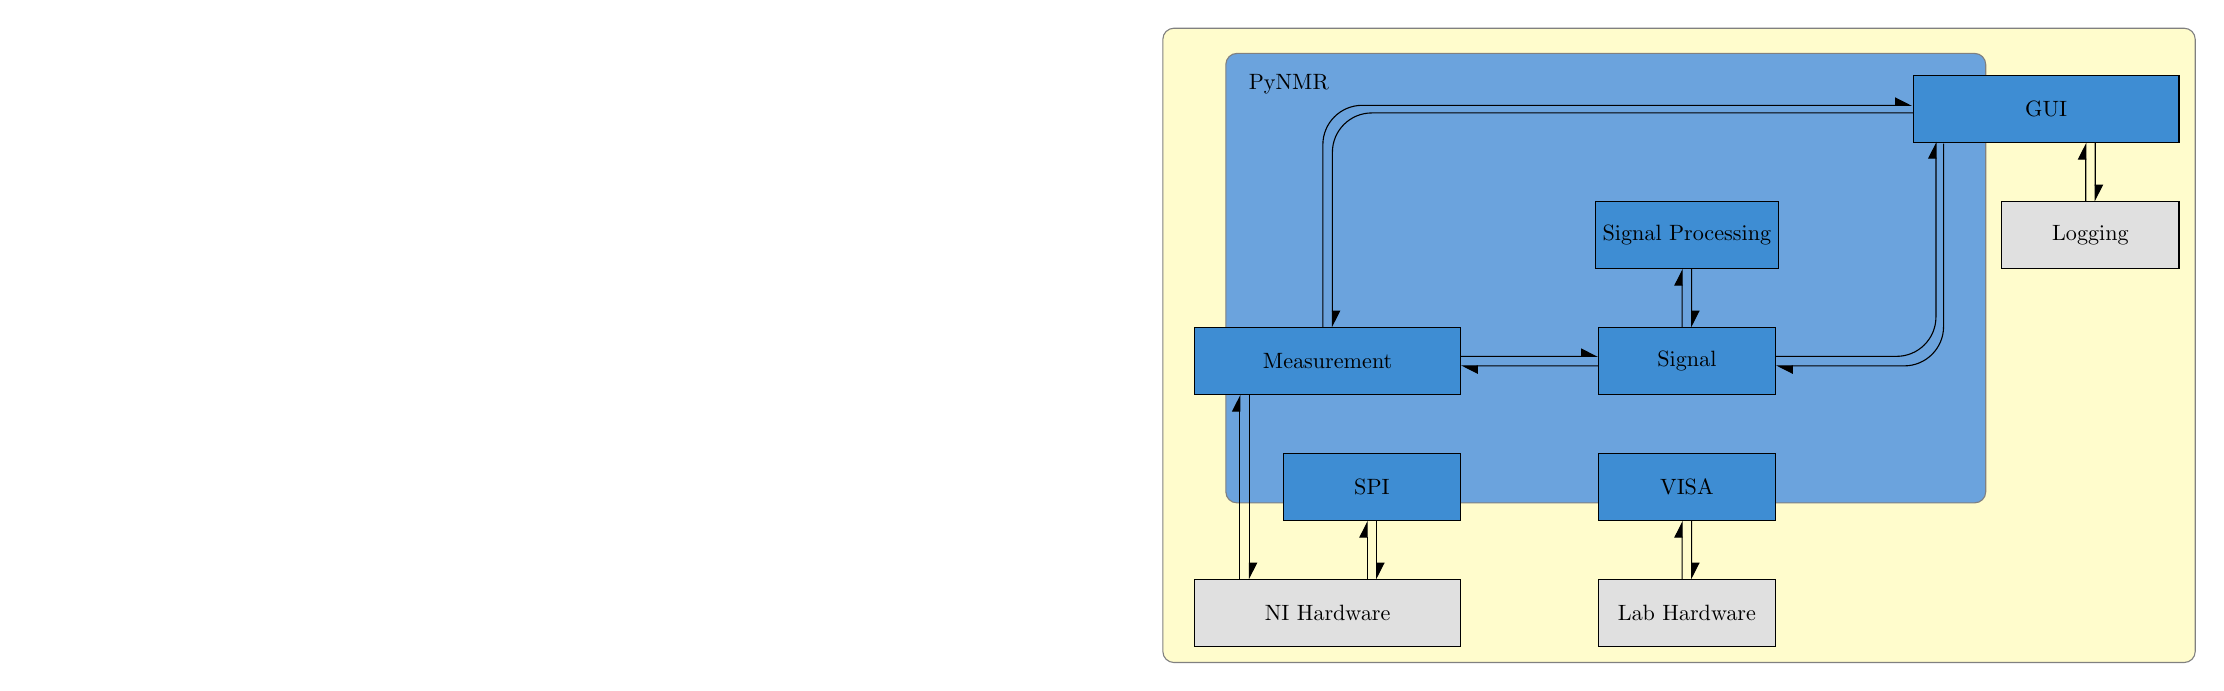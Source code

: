 \usetikzlibrary{shapes,arrows}
\usetikzlibrary{calc}
\usetikzlibrary{arrows.meta, bending}
\newcommand{\mx}[1]{\mathbf{\bm{#1}}} % Matrix command
\newcommand{\vc}[1]{\mathbf{\bm{#1}}} % Vector command 
\usetikzlibrary{
circuits.logic.US,
circuits.logic.IEC,
circuits.logic.CDH,
circuits.ee.IEC,
}
\tikzset{
diagonal fill/.style 2 args={fill=#2, path picture={
\fill[#1, sharp corners] (path picture bounding box.south west) -|
                         (path picture bounding box.north east) -- cycle;}},
reversed diagonal fill/.style 2 args={fill=#2, path picture={
\fill[#1, sharp corners] (path picture bounding box.north west) |- 
                         (path picture bounding box.south east) -- cycle;}}
}
\pgfdeclarelayer{background}
%\HFilter % Tiefpaß
\newcommand{\HFilter}{\begin{tikzpicture}[baseline=0ex, scale=0.06]
\draw[thick] plot[domain=-pi:pi] (\x,{-sin(\x r)+2.75});
\draw[thick] plot[domain=-pi:pi] (\x,{-sin(\x r)-2.75});
\draw[thick] (-1,-1+2.75)--(1,1+2.75);
\end{tikzpicture}
}
%Hilbertfilter
\newcommand{\HilFilter}{\begin{tikzpicture}[baseline=0ex, scale=0.06]
\draw[thick,-{Latex[scale=0.2mm]}]  (-9,0) -- (9,0)  {};
\draw[thick,-{Latex[scale=0.2mm]}] (0,-9) -- (0,9)  {};
\draw[red] plot[domain=-6.5:-0.15] (\x,{(\x)^(-1)});
\draw[red] plot[domain=0.15:6.5] (\x,{(\x)^(-1)});
\end{tikzpicture}
}

\tikzset{%Setup Style for all shapes
  block/.style    = {draw, rectangle, minimum height = 3em,
    minimum width = 8em,},
  longBlock/.style    = {draw, rectangle, minimum height = 14.4em,
    minimum width = 5em},
  sum/.style      = {draw, circle, node distance = 2cm}, % Adder
  multi/.style      = {draw, circle, node distance = 2cm}, % Adder
  input/.style    = {coordinate}, % Input
  output/.style   = {coordinate}, % Output
  connector/.style = {draw,  circle, fill, minimum size=5pt, inner sep=0pt, outer sep=0pt},
  hFilter/.style = {draw, thick, rectangle, minimum height = 3em, minimum width = 3em, label = {center:\HFilter}},
  hilFilter/.style = {draw, thick, rectangle, minimum height = 3em, minimum width = 3em, label = {center:\HilFilter}}
}
 
\pgfdeclarelayer{background}
\pgfdeclarelayer{foreground}
\pgfsetlayers{background,main,foreground}

\tikzset{
diagonal fill/.style 2 args={fill=#2, path picture={
\fill[#1, sharp corners] (path picture bounding box.south west) -|
                         (path picture bounding box.north east) -- cycle;}},
reversed diagonal fill/.style 2 args={fill=#2, path picture={
\fill[#1, sharp corners] (path picture bounding box.north west) |- 
                         (path picture bounding box.south east) -- cycle;}}
}

% Define a few styles and constants
\tikzstyle{sub}=[draw, fill=blue!20, text width=7em, 
    text centered, minimum height=2.5em]
\tikzstyle{subR}=[draw, fill=red!20, text width=7em, 
    text centered, minimum height=2.5em]
\tikzstyle{major}=[draw, text width=7em, 
    text centered, minimum height=7em,diagonal fill={red!20}{blue!20}]
\tikzstyle{majorR}=[draw, fill=red!20, text width=7em, 
    text centered, minimum height=7em]
\def\blockHorDist{5}
\def\edgedist{2.5}
\def\blockwidth{3}
\def\blockVertDist{1.3}
\def\offset{(-1.4,0.7)}
\def\root{(0,0)}
\newcommand{\vertDis}{2}
\newcommand{\horDis}{5}
\newcommand{\move}[2]{#1*\horDis, #2*\vertDis}
\newcommand{\rgb}[3]{{rgb:red,#1;green,#2;blue,#3}}

\definecolor{ustuttgarthellblau}{RGB}{0,190,255}
\definecolor{ustuttgartmittelblau}{RGB}{0,65,145}
\definecolor{ustuttgartanthrazit}{RGB}{62,68,76}
\definecolor{mittelblau}{RGB}{0, 126, 198}
\definecolor{violettblau}{cmyk}{0.9, 0.6, 0, 0}
\definecolor{rot}{RGB}{238, 28 35}
\definecolor{apfelgruen}{RGB}{140, 198, 62}
\definecolor{gelb}{RGB}{1, 221, 0}
\definecolor{orange}{RGB}{244, 111, 33}
\definecolor{pink}{RGB}{237, 0, 140}
\definecolor{lila}{RGB}{128, 10, 145}
\definecolor{hellgrau}{RGB}{224, 224, 224}
\definecolor{mittelgrau}{RGB}{128, 128, 128}
\definecolor{dunkelgrau}{RGB}{80,80,80}
\definecolor{anthrazit}{RGB}{19, 31, 31}
\definecolor{uniSgrey}{RGB}{128,128,128} %Defines the same grey

\definecolor{my_red}{RGB}{180,0,0} 
\definecolor{my_green}{RGB}{0,180,0}
\definecolor{my_blue}{RGB}{0,0,180}

%\definecolor{headblue}{HTML}{0099FF}%{RGB}{223,200,254}
%\definecolor{anthrazit}{cmyk}{0.5, 0.2, 0.2, 0.85}
\definecolor{grey70}{cmyk}{0.35, 0.14, 0.14, 0.6}
\definecolor{grey50}{cmyk}{0.25, 0.1, 0.1, 0.43}
\definecolor{grey30}{cmyk}{0.15, 0.06, 0.06, 0.26}

\definecolor{darkblue}{RGB}{71,98,177}
\definecolor{blue1}{cmyk}{1.0, 0.4, 0, 0}
\definecolor{blue2}{cmyk}{0.7, 0.2, 0, 0}%{HTML}{0099FF}
\definecolor{blue3}{cmyk}{0.5, 0.1, 0, 0}
\definecolor{blue4}{cmyk}{0.3, 0.05, 0, 0}
\definecolor{violettblau}{cmyk}{0.9, 0.6, 0, 0}
\definecolor{violettblau50}{cmyk}{0.45, 0.26, 0, 0}
%\definecolor{gelb}{cmyk}{0, 0.1, 1, 0}
\definecolor{violett}{cmyk}{0.6, 1, 0, 0}
\definecolor{violett_html}{HTML}{6600FF}
\definecolor{tuerkis}{cmyk}{1, 0, 0.4, 0}
\definecolor{tuerkis_html}{HTML}{00FF99}
%\definecolor{apfelgruen}{cmyk}{0.5, 0, 1, 0}

\definecolor{mittelblau}{RGB}{0,126,198}
\definecolor{apfelgruen}{RGB}{140,198,62}
\definecolor{rot}{RGB}{238,28,35}
\definecolor{gelb}{RGB}{255,221,0}
\definecolor{textgrau}{RGB}{128,128,128}
\definecolor{hellgrau}{RGB}{224,224,224}
\definecolor{anthrazit}{RGB}{19,31,31} 

\definecolor{unicolor}{named}{violettblau}%{cmyk}{1.0, 0.4, 0, 0}%{100,100,254}%{223,227,254}
\definecolor{unicolorlys}{RGB}{255,10,0}
\definecolor{unicolorlyslys}{RGB}{255,30,0}
\definecolor{unicolorlyslyslys}{RGB}{255,223,0}



\begin{tikzpicture}[auto, node distance=2cm, >=triangle 45]
\begin{scope}[scale=.8, transform shape]
    %\node (naveq) [naveqs] {Navigation equations};
    % Note the use of \path instead of \node at ... below. 

	%\draw[help lines] (-20,-20) grid (20,20);
	\coordinate (ROOT) at (0,0);
	\coordinate (NI_HARD) at (ROOT);
	\coordinate (LAB_HARD) at ($(ROOT) + (\move{1}{0})$);
	\coordinate (SPI) at ($(ROOT) + (\move{0}{1})$);
	\coordinate (VISA) at ($(ROOT) + (\move{1}{1})$);
	\coordinate (MES) at ($(ROOT) + (\move{0}{2})$);
	\coordinate (SIGN) at ($(ROOT) + (\move{1}{2})$);
	\coordinate (DSP) at ($(ROOT) + (\move{1}{3})$);
	\coordinate (LOG) at ($(ROOT) + (\move{2}{3})$);
	\coordinate (GUI) at ($(ROOT) + (\move{2}{4})$);

	\draw
		node [block, fill=hellgrau, xshift=-2em, minimum width = 12em] at (NI_HARD) (ni_hard) {NI Hardware}
		node [block, fill=hellgrau] at (LAB_HARD) (lab_hard) {Lab Hardware}
		node [block, fill=blue1!80] at (SPI) (spi) {SPI}
		node [block, fill=blue1!80] at (VISA) (visa) {VISA}
		node [block, fill=blue1!80, xshift=-2em, minimum width = 12em] at (MES) (mes) {Measurement}
		node [block, fill=blue1!80] at (SIGN) (sign) {Signal}
		node [block, fill=blue1!80] at (DSP) (dsp) {Signal Processing}
		node [block, fill=hellgrau, xshift=4em] at (LOG) (log) {Logging}
		node [block, fill=blue1!80, xshift=2em, minimum width = 12em] at (GUI) (gui) {GUI};

\draw[transform canvas={xshift=-0.4ex}, -{Triangle[left,width=2mm,length=2mm]}] (ni_hard.north -| spi) --node [sloped, anchor=center, above]{} (spi);
\draw[transform canvas={xshift=0.4ex}, {Triangle[left,width=2mm,length=2mm]}-] (ni_hard.north -| spi) -- (spi);

\draw[transform canvas={xshift=-0.4ex-6*\horDis}, -{Triangle[left,width=2mm,length=2mm]}] (ni_hard.north -| mes) --node [sloped, anchor=center, above]{} (mes);
\draw[transform canvas={xshift=0.4ex-6*\horDis}, {Triangle[left,width=2mm,length=2mm]}-] (ni_hard.north -| mes) -- (mes);

\draw[transform canvas={xshift=-0.4ex}, -{Triangle[left,width=2mm,length=2mm]}] (lab_hard.north -| visa) --node [sloped, anchor=center, above]{} (visa);
\draw[transform canvas={xshift=0.4ex}, {Triangle[left,width=2mm,length=2mm]}-] (lab_hard.north -| visa) -- (visa);

\draw[transform canvas={yshift=0.4ex}, -{Triangle[left,width=2mm,length=2mm]}] (mes) --node [sloped, anchor=center, above]{} (sign);
\draw[transform canvas={yshift=-0.4ex}, {Triangle[left,width=2mm,length=2mm]}-] (mes) -- (sign);

\draw[transform canvas={xshift=-0.4ex}, -{Triangle[left,width=2mm,length=2mm]}] (sign.north -| dsp) --node [sloped, anchor=center, above]{} (dsp);
\draw[transform canvas={xshift=0.4ex}, {Triangle[left,width=2mm,length=2mm]}-] (sign.north -| dsp) -- (dsp);

\draw[rounded corners =5mm,transform canvas={yshift=0.4ex}, -{Triangle[left,width=2mm,length=2mm]}] (sign.east) -|   ($(gui.south) + (-1.75,-0.4ex)$);
\draw[rounded corners =5mm,transform canvas={yshift=-0.4ex}, {Triangle[left,width=2mm,length=2mm]}-] (sign.east) -| ($(gui.south) + (-1.75 ,0.4ex) + (0.8ex,0)$);

\draw[transform canvas={xshift=0.4ex}, -{Triangle[left,width=2mm,length=2mm]}] (gui.south -| log) --node [sloped, anchor=center, above]{} (log);
\draw[transform canvas={xshift=-0.4ex}, {Triangle[left,width=2mm,length=2mm]}-] (gui.south -| log) -- (log);

\draw[rounded corners =5mm,transform canvas={xshift=-0.4ex}, -{Triangle[left,width=2mm,length=2mm]}] (mes.north) |-  ($(gui.west) + (.4ex,.4ex)$);
\draw[rounded corners =5mm,transform canvas={xshift=0.4ex}, {Triangle[left,width=2mm,length=2mm]}-] (mes.north) |- ($(gui.west) + (-.4ex ,-.4ex)$);

\draw node at ($(mes.west |- gui) + (1.5,.4)$) (nmr) {PyNMR};

    \begin{pgfonlayer}{background}
        \draw[fill=yellow!20,rounded corners, draw=black!50]
            ($(mes.west |- gui.north) + (-.5,.75)$) rectangle ($(gui.east |- lab_hard.south) + (.25,-.25)$);
        \draw[fill=blue1!60,rounded corners, draw=black!50]
            ($(mes.west |- gui.north) + (.5,.35)$) rectangle ($(log.west |- visa) + (-.25,-.25)$);
    \end{pgfonlayer}
\end{scope}
\end{tikzpicture}

